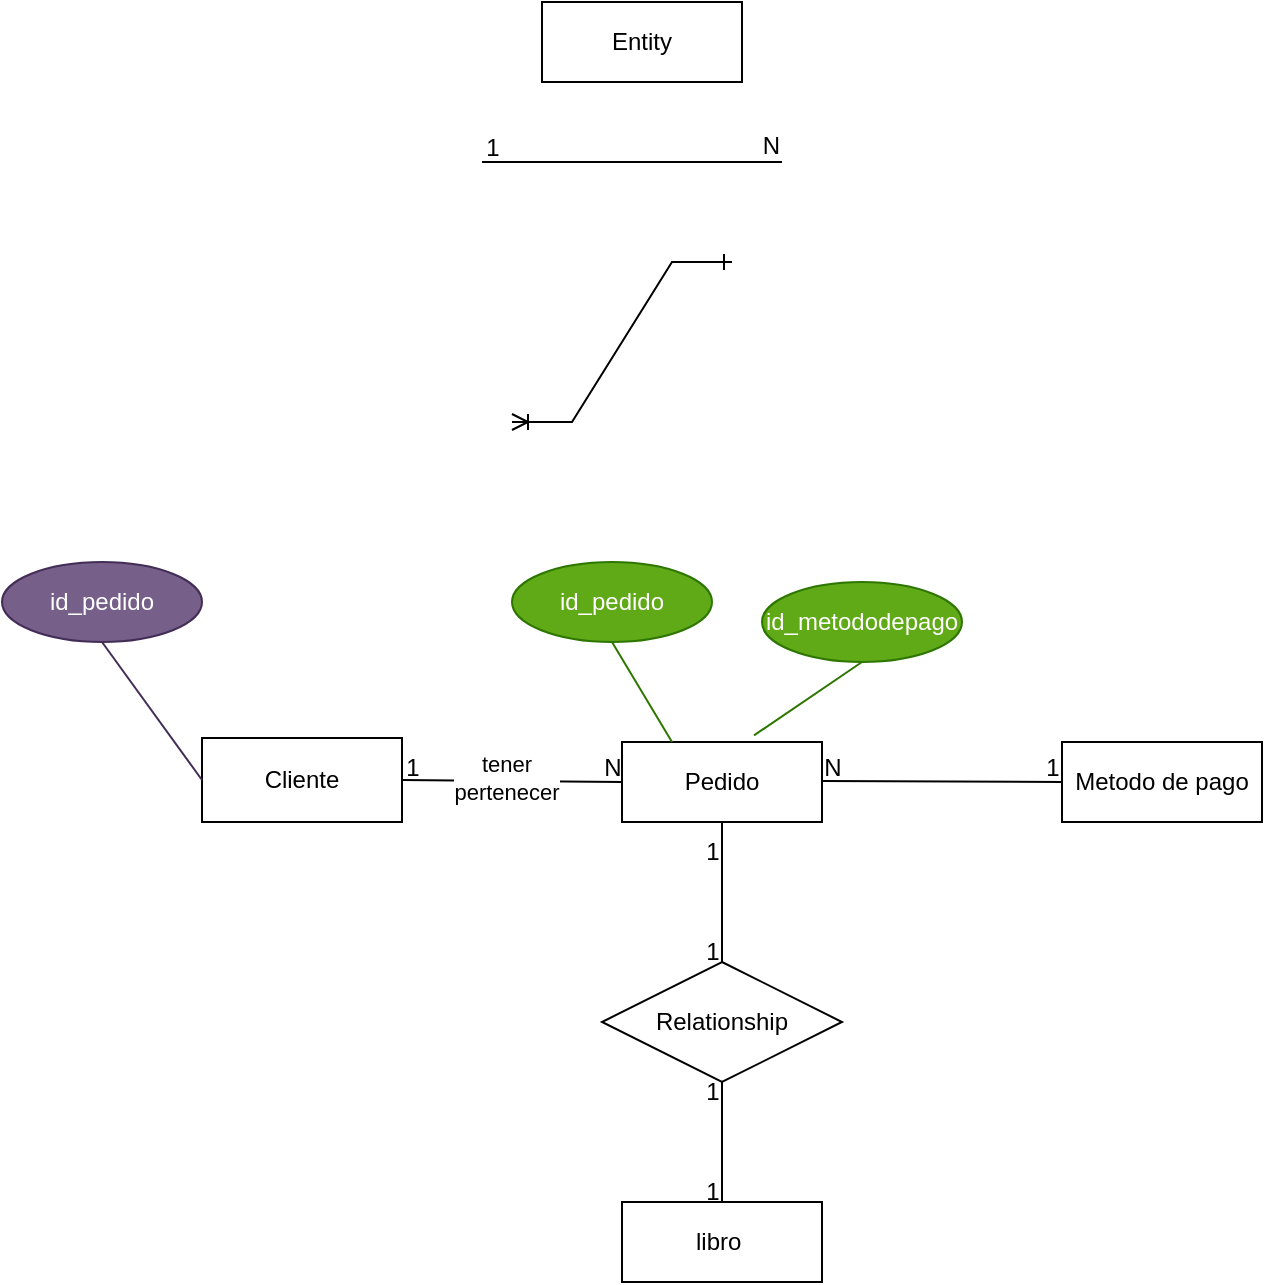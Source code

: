 <mxfile version="26.0.4">
  <diagram name="Página-1" id="gtWkdZzMCmvUAEo_9yig">
    <mxGraphModel dx="794" dy="452" grid="1" gridSize="10" guides="1" tooltips="1" connect="1" arrows="1" fold="1" page="1" pageScale="1" pageWidth="827" pageHeight="1169" math="0" shadow="0">
      <root>
        <mxCell id="0" />
        <mxCell id="1" parent="0" />
        <mxCell id="vsVx9TDVVyzhu7BizuPN-1" value="Entity" style="whiteSpace=wrap;html=1;align=center;" vertex="1" parent="1">
          <mxGeometry x="360" y="520" width="100" height="40" as="geometry" />
        </mxCell>
        <mxCell id="vsVx9TDVVyzhu7BizuPN-5" value="" style="endArrow=none;html=1;rounded=0;" edge="1" parent="1">
          <mxGeometry relative="1" as="geometry">
            <mxPoint x="330" y="600" as="sourcePoint" />
            <mxPoint x="480" y="600" as="targetPoint" />
          </mxGeometry>
        </mxCell>
        <mxCell id="vsVx9TDVVyzhu7BizuPN-6" value="N" style="resizable=0;html=1;whiteSpace=wrap;align=right;verticalAlign=bottom;" connectable="0" vertex="1" parent="vsVx9TDVVyzhu7BizuPN-5">
          <mxGeometry x="1" relative="1" as="geometry" />
        </mxCell>
        <mxCell id="vsVx9TDVVyzhu7BizuPN-10" value="1" style="text;html=1;align=center;verticalAlign=middle;resizable=0;points=[];autosize=1;strokeColor=none;fillColor=none;" vertex="1" parent="1">
          <mxGeometry x="320" y="578" width="30" height="30" as="geometry" />
        </mxCell>
        <mxCell id="vsVx9TDVVyzhu7BizuPN-11" value="" style="edgeStyle=entityRelationEdgeStyle;fontSize=12;html=1;endArrow=ERone;startArrow=ERoneToMany;rounded=0;endFill=0;" edge="1" parent="1">
          <mxGeometry width="100" height="100" relative="1" as="geometry">
            <mxPoint x="345" y="730" as="sourcePoint" />
            <mxPoint x="455" y="650" as="targetPoint" />
            <Array as="points">
              <mxPoint x="395" y="670" />
              <mxPoint x="415" y="720" />
              <mxPoint x="405" y="680" />
            </Array>
          </mxGeometry>
        </mxCell>
        <mxCell id="vsVx9TDVVyzhu7BizuPN-12" value="Cliente" style="whiteSpace=wrap;html=1;align=center;" vertex="1" parent="1">
          <mxGeometry x="190" y="888" width="100" height="42" as="geometry" />
        </mxCell>
        <mxCell id="vsVx9TDVVyzhu7BizuPN-13" value="Pedido" style="whiteSpace=wrap;html=1;align=center;" vertex="1" parent="1">
          <mxGeometry x="400" y="890" width="100" height="40" as="geometry" />
        </mxCell>
        <mxCell id="vsVx9TDVVyzhu7BizuPN-14" value="Metodo de pago" style="whiteSpace=wrap;html=1;align=center;" vertex="1" parent="1">
          <mxGeometry x="620" y="890" width="100" height="40" as="geometry" />
        </mxCell>
        <mxCell id="vsVx9TDVVyzhu7BizuPN-15" value="Relationship" style="shape=rhombus;perimeter=rhombusPerimeter;whiteSpace=wrap;html=1;align=center;" vertex="1" parent="1">
          <mxGeometry x="390" y="1000" width="120" height="60" as="geometry" />
        </mxCell>
        <mxCell id="vsVx9TDVVyzhu7BizuPN-16" value="" style="endArrow=none;html=1;rounded=0;entryX=0;entryY=0.5;entryDx=0;entryDy=0;" edge="1" parent="1" target="vsVx9TDVVyzhu7BizuPN-14">
          <mxGeometry relative="1" as="geometry">
            <mxPoint x="500" y="909.5" as="sourcePoint" />
            <mxPoint x="660" y="909.5" as="targetPoint" />
          </mxGeometry>
        </mxCell>
        <mxCell id="vsVx9TDVVyzhu7BizuPN-19" value="" style="endArrow=none;html=1;rounded=0;exitX=1;exitY=0.5;exitDx=0;exitDy=0;entryX=0;entryY=0.5;entryDx=0;entryDy=0;" edge="1" parent="1" source="vsVx9TDVVyzhu7BizuPN-12" target="vsVx9TDVVyzhu7BizuPN-13">
          <mxGeometry relative="1" as="geometry">
            <mxPoint x="330" y="990" as="sourcePoint" />
            <mxPoint x="490" y="990" as="targetPoint" />
          </mxGeometry>
        </mxCell>
        <mxCell id="vsVx9TDVVyzhu7BizuPN-44" value="tener&lt;div&gt;pertenecer&lt;/div&gt;" style="edgeLabel;html=1;align=center;verticalAlign=middle;resizable=0;points=[];" vertex="1" connectable="0" parent="vsVx9TDVVyzhu7BizuPN-19">
          <mxGeometry x="-0.051" y="2" relative="1" as="geometry">
            <mxPoint as="offset" />
          </mxGeometry>
        </mxCell>
        <mxCell id="vsVx9TDVVyzhu7BizuPN-20" value="libro&amp;nbsp;" style="whiteSpace=wrap;html=1;align=center;" vertex="1" parent="1">
          <mxGeometry x="400" y="1120" width="100" height="40" as="geometry" />
        </mxCell>
        <mxCell id="vsVx9TDVVyzhu7BizuPN-21" value="N" style="text;html=1;align=center;verticalAlign=middle;resizable=0;points=[];autosize=1;strokeColor=none;fillColor=none;" vertex="1" parent="1">
          <mxGeometry x="380" y="888" width="30" height="30" as="geometry" />
        </mxCell>
        <mxCell id="vsVx9TDVVyzhu7BizuPN-22" value="1" style="text;html=1;align=center;verticalAlign=middle;resizable=0;points=[];autosize=1;strokeColor=none;fillColor=none;" vertex="1" parent="1">
          <mxGeometry x="600" y="888" width="30" height="30" as="geometry" />
        </mxCell>
        <mxCell id="vsVx9TDVVyzhu7BizuPN-23" value="1" style="text;html=1;align=center;verticalAlign=middle;resizable=0;points=[];autosize=1;strokeColor=none;fillColor=none;" vertex="1" parent="1">
          <mxGeometry x="430" y="930" width="30" height="30" as="geometry" />
        </mxCell>
        <mxCell id="vsVx9TDVVyzhu7BizuPN-24" value="" style="endArrow=none;html=1;rounded=0;exitX=0.5;exitY=1;exitDx=0;exitDy=0;entryX=0.5;entryY=0;entryDx=0;entryDy=0;" edge="1" parent="1" source="vsVx9TDVVyzhu7BizuPN-13" target="vsVx9TDVVyzhu7BizuPN-15">
          <mxGeometry relative="1" as="geometry">
            <mxPoint x="330" y="990" as="sourcePoint" />
            <mxPoint x="490" y="990" as="targetPoint" />
          </mxGeometry>
        </mxCell>
        <mxCell id="vsVx9TDVVyzhu7BizuPN-25" value="1" style="text;html=1;align=center;verticalAlign=middle;resizable=0;points=[];autosize=1;strokeColor=none;fillColor=none;" vertex="1" parent="1">
          <mxGeometry x="430" y="980" width="30" height="30" as="geometry" />
        </mxCell>
        <mxCell id="vsVx9TDVVyzhu7BizuPN-26" value="" style="endArrow=none;html=1;rounded=0;exitX=0.5;exitY=1;exitDx=0;exitDy=0;entryX=0.5;entryY=0;entryDx=0;entryDy=0;" edge="1" parent="1" source="vsVx9TDVVyzhu7BizuPN-15" target="vsVx9TDVVyzhu7BizuPN-20">
          <mxGeometry relative="1" as="geometry">
            <mxPoint x="330" y="990" as="sourcePoint" />
            <mxPoint x="490" y="990" as="targetPoint" />
          </mxGeometry>
        </mxCell>
        <mxCell id="vsVx9TDVVyzhu7BizuPN-27" value="1" style="text;html=1;align=center;verticalAlign=middle;resizable=0;points=[];autosize=1;strokeColor=none;fillColor=none;" vertex="1" parent="1">
          <mxGeometry x="430" y="1050" width="30" height="30" as="geometry" />
        </mxCell>
        <mxCell id="vsVx9TDVVyzhu7BizuPN-28" value="1" style="text;html=1;align=center;verticalAlign=middle;resizable=0;points=[];autosize=1;strokeColor=none;fillColor=none;" vertex="1" parent="1">
          <mxGeometry x="430" y="1100" width="30" height="30" as="geometry" />
        </mxCell>
        <mxCell id="vsVx9TDVVyzhu7BizuPN-29" value="id_pedido" style="ellipse;whiteSpace=wrap;html=1;align=center;fillColor=#76608a;fontColor=#ffffff;strokeColor=#432D57;" vertex="1" parent="1">
          <mxGeometry x="90" y="800" width="100" height="40" as="geometry" />
        </mxCell>
        <mxCell id="vsVx9TDVVyzhu7BizuPN-30" value="id_metododepago" style="ellipse;whiteSpace=wrap;html=1;align=center;fillColor=#60a917;fontColor=#ffffff;strokeColor=#2D7600;" vertex="1" parent="1">
          <mxGeometry x="470" y="810" width="100" height="40" as="geometry" />
        </mxCell>
        <mxCell id="vsVx9TDVVyzhu7BizuPN-40" value="" style="endArrow=none;html=1;rounded=0;exitX=0.5;exitY=1;exitDx=0;exitDy=0;entryX=0;entryY=0.5;entryDx=0;entryDy=0;fillColor=#76608a;strokeColor=#432D57;" edge="1" parent="1" source="vsVx9TDVVyzhu7BizuPN-29" target="vsVx9TDVVyzhu7BizuPN-12">
          <mxGeometry relative="1" as="geometry">
            <mxPoint x="330" y="890" as="sourcePoint" />
            <mxPoint x="490" y="890" as="targetPoint" />
          </mxGeometry>
        </mxCell>
        <mxCell id="vsVx9TDVVyzhu7BizuPN-41" value="id_pedido" style="ellipse;whiteSpace=wrap;html=1;align=center;fillColor=#60a917;fontColor=#ffffff;strokeColor=#2D7600;" vertex="1" parent="1">
          <mxGeometry x="345" y="800" width="100" height="40" as="geometry" />
        </mxCell>
        <mxCell id="vsVx9TDVVyzhu7BizuPN-42" value="" style="endArrow=none;html=1;rounded=0;exitX=0.5;exitY=1;exitDx=0;exitDy=0;entryX=0.25;entryY=0;entryDx=0;entryDy=0;fillColor=#60a917;strokeColor=#2D7600;" edge="1" parent="1" source="vsVx9TDVVyzhu7BizuPN-41" target="vsVx9TDVVyzhu7BizuPN-13">
          <mxGeometry relative="1" as="geometry">
            <mxPoint x="330" y="890" as="sourcePoint" />
            <mxPoint x="490" y="890" as="targetPoint" />
          </mxGeometry>
        </mxCell>
        <mxCell id="vsVx9TDVVyzhu7BizuPN-43" value="" style="endArrow=none;html=1;rounded=0;exitX=0.5;exitY=1;exitDx=0;exitDy=0;entryX=0.66;entryY=-0.083;entryDx=0;entryDy=0;entryPerimeter=0;fillColor=#60a917;strokeColor=#2D7600;" edge="1" parent="1" source="vsVx9TDVVyzhu7BizuPN-30" target="vsVx9TDVVyzhu7BizuPN-13">
          <mxGeometry relative="1" as="geometry">
            <mxPoint x="330" y="890" as="sourcePoint" />
            <mxPoint x="490" y="890" as="targetPoint" />
          </mxGeometry>
        </mxCell>
        <mxCell id="vsVx9TDVVyzhu7BizuPN-45" value="1" style="text;html=1;align=center;verticalAlign=middle;resizable=0;points=[];autosize=1;strokeColor=none;fillColor=none;" vertex="1" parent="1">
          <mxGeometry x="280" y="888" width="30" height="30" as="geometry" />
        </mxCell>
        <mxCell id="vsVx9TDVVyzhu7BizuPN-47" value="N" style="text;html=1;align=center;verticalAlign=middle;resizable=0;points=[];autosize=1;strokeColor=none;fillColor=none;" vertex="1" parent="1">
          <mxGeometry x="490" y="888" width="30" height="30" as="geometry" />
        </mxCell>
      </root>
    </mxGraphModel>
  </diagram>
</mxfile>
